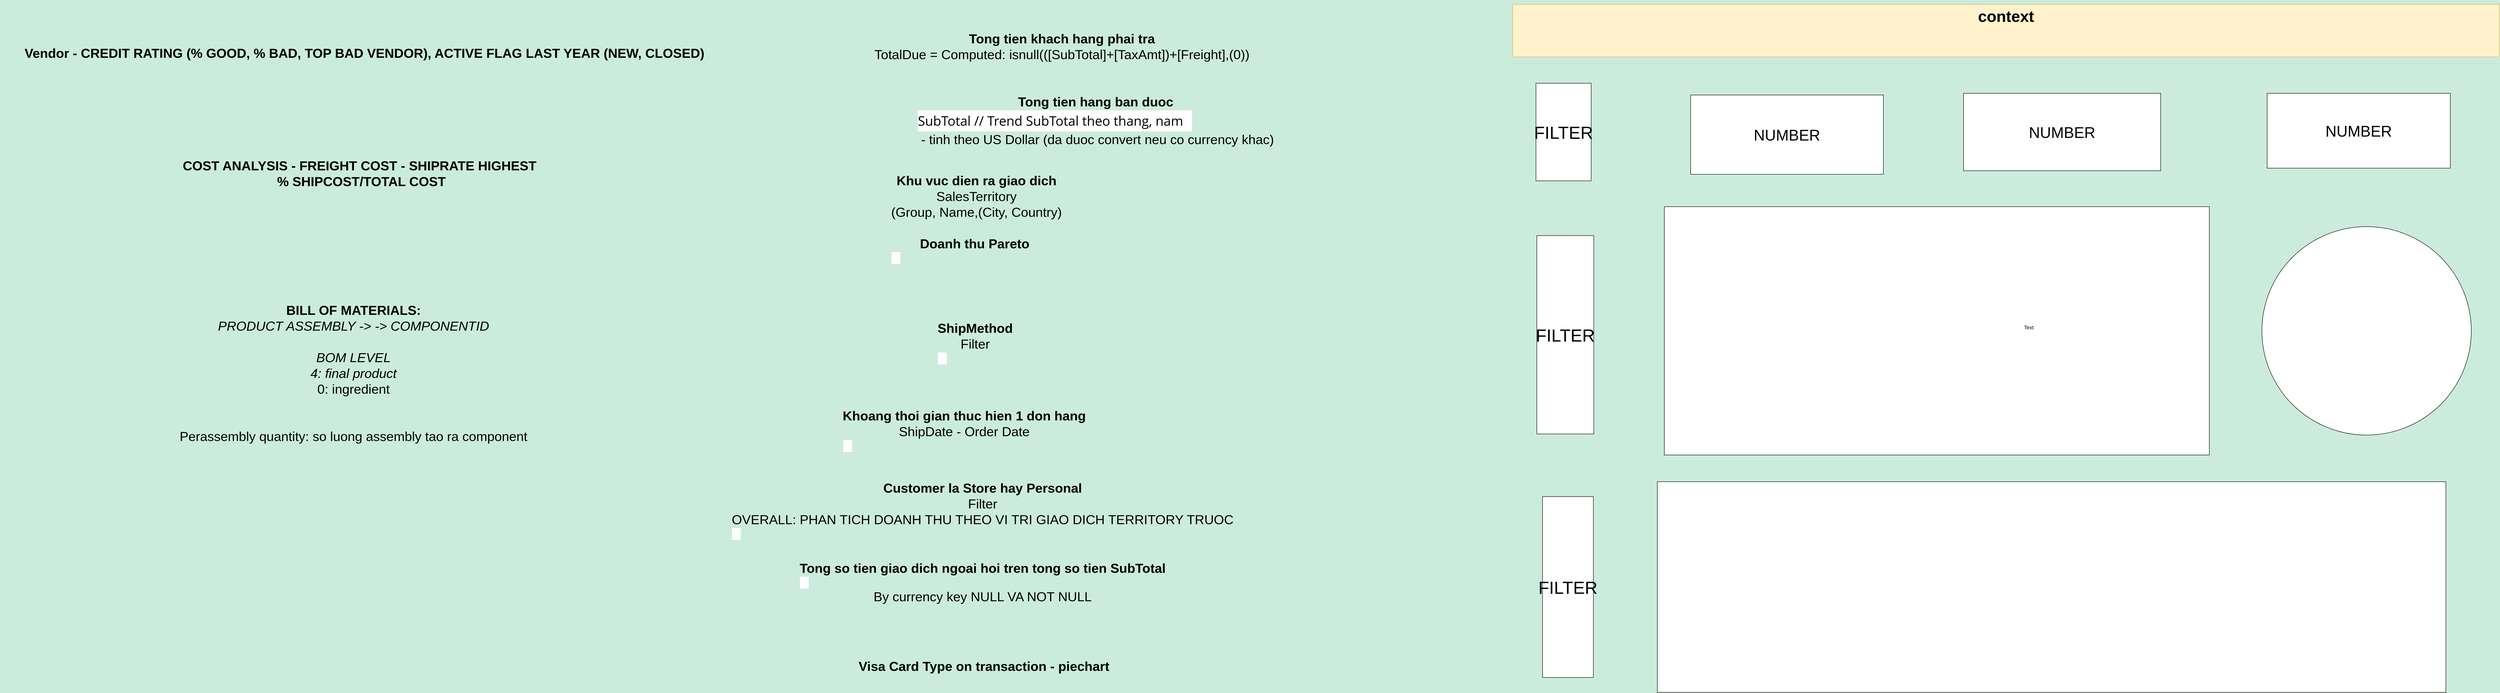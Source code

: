 <mxfile version="21.1.1" type="github">
  <diagram name="Page-1" id="phBHD3n9DO_iW6N9X3no">
    <mxGraphModel dx="8129" dy="1895" grid="0" gridSize="10" guides="1" tooltips="1" connect="1" arrows="1" fold="1" page="1" pageScale="1" pageWidth="2336" pageHeight="1654" background="#cbecdc" math="0" shadow="0">
      <root>
        <mxCell id="0" />
        <mxCell id="1" parent="0" />
        <mxCell id="Lst6nKIbEpCmuowGOIWR-2" value="" style="rounded=0;whiteSpace=wrap;html=1;" vertex="1" parent="1">
          <mxGeometry x="388" y="499" width="1244" height="567" as="geometry" />
        </mxCell>
        <mxCell id="Lst6nKIbEpCmuowGOIWR-4" value="" style="rounded=0;whiteSpace=wrap;html=1;" vertex="1" parent="1">
          <mxGeometry x="372" y="1127" width="1800" height="481" as="geometry" />
        </mxCell>
        <mxCell id="Lst6nKIbEpCmuowGOIWR-7" value="&lt;font style=&quot;font-size: 40px;&quot;&gt;FILTER&lt;/font&gt;" style="rounded=0;whiteSpace=wrap;html=1;" vertex="1" parent="1">
          <mxGeometry x="97" y="565" width="130" height="453" as="geometry" />
        </mxCell>
        <mxCell id="Lst6nKIbEpCmuowGOIWR-8" value="&lt;font style=&quot;font-size: 40px;&quot;&gt;FILTER&lt;/font&gt;" style="rounded=0;whiteSpace=wrap;html=1;" vertex="1" parent="1">
          <mxGeometry x="110" y="1161" width="116" height="413" as="geometry" />
        </mxCell>
        <mxCell id="Lst6nKIbEpCmuowGOIWR-9" value="" style="ellipse;whiteSpace=wrap;html=1;" vertex="1" parent="1">
          <mxGeometry x="1752" y="544.5" width="478" height="476" as="geometry" />
        </mxCell>
        <mxCell id="Lst6nKIbEpCmuowGOIWR-10" value="&lt;font style=&quot;font-size: 35px;&quot;&gt;NUMBER&lt;/font&gt;" style="rounded=0;whiteSpace=wrap;html=1;" vertex="1" parent="1">
          <mxGeometry x="448" y="244" width="440" height="181" as="geometry" />
        </mxCell>
        <mxCell id="Lst6nKIbEpCmuowGOIWR-13" value="&lt;font style=&quot;font-size: 35px;&quot;&gt;NUMBER&lt;/font&gt;" style="rounded=0;whiteSpace=wrap;html=1;" vertex="1" parent="1">
          <mxGeometry x="1071" y="240" width="450" height="177" as="geometry" />
        </mxCell>
        <mxCell id="Lst6nKIbEpCmuowGOIWR-14" value="&lt;font style=&quot;font-size: 35px;&quot;&gt;NUMBER&lt;/font&gt;" style="rounded=0;whiteSpace=wrap;html=1;" vertex="1" parent="1">
          <mxGeometry x="1764" y="240" width="418" height="171" as="geometry" />
        </mxCell>
        <mxCell id="Lst6nKIbEpCmuowGOIWR-15" value="&lt;font style=&quot;font-size: 40px;&quot;&gt;FILTER&lt;/font&gt;" style="rounded=0;whiteSpace=wrap;html=1;" vertex="1" parent="1">
          <mxGeometry x="95" y="217" width="126" height="223" as="geometry" />
        </mxCell>
        <mxCell id="Lst6nKIbEpCmuowGOIWR-16" value="&lt;h1&gt;&lt;font style=&quot;font-size: 36px;&quot;&gt;context&lt;/font&gt;&lt;/h1&gt;" style="text;html=1;strokeColor=#d6b656;fillColor=#fff2cc;spacing=5;spacingTop=-20;whiteSpace=wrap;overflow=hidden;rounded=0;align=center;" vertex="1" parent="1">
          <mxGeometry x="42" y="37" width="2252" height="120" as="geometry" />
        </mxCell>
        <mxCell id="Lst6nKIbEpCmuowGOIWR-17" value="Text" style="text;html=1;strokeColor=none;fillColor=none;align=center;verticalAlign=middle;whiteSpace=wrap;rounded=0;" vertex="1" parent="1">
          <mxGeometry x="1190" y="760" width="60" height="30" as="geometry" />
        </mxCell>
        <mxCell id="Lst6nKIbEpCmuowGOIWR-18" value="&lt;font style=&quot;font-size: 30px;&quot;&gt;&lt;font style=&quot;font-size: 30px;&quot;&gt;&lt;b&gt;Tong tien khach hang phai tra&lt;br&gt;&lt;/b&gt;TotalDue =&amp;nbsp;&lt;/font&gt;Computed: isnull(([SubTotal]+[TaxAmt])+[Freight],(0))&lt;/font&gt;" style="text;html=1;strokeColor=none;fillColor=none;align=center;verticalAlign=middle;whiteSpace=wrap;rounded=0;strokeWidth=28;" vertex="1" parent="1">
          <mxGeometry x="-1619" y="77" width="1264" height="112" as="geometry" />
        </mxCell>
        <mxCell id="Lst6nKIbEpCmuowGOIWR-19" value="&lt;font style=&quot;font-size: 30px;&quot;&gt;&lt;font style=&quot;font-size: 30px;&quot;&gt;&lt;b&gt;Tong tien hang ban duoc&lt;/b&gt;&lt;br&gt;&lt;table style=&quot;margin: 0px; padding: 0px; max-width: 100%; text-align: left; table-layout: auto; border-collapse: collapse; border-spacing: 0px; border: 1px solid rgb(219, 227, 243); font-size: 13px; font-family: &amp;quot;Open Sans&amp;quot;, &amp;quot;Segoe UI&amp;quot;, Arial; background-color: rgb(255, 255, 255);&quot; class=&quot;table&quot;&gt;&lt;tbody style=&quot;margin: 0px; padding: 0px; box-sizing: border-box;&quot;&gt;&lt;tr style=&quot;margin: 0px; padding: 0px; box-sizing: border-box;&quot;&gt;&lt;td style=&quot;margin: 0px; padding: 6px 20px 6px 0px; box-sizing: border-box; border-top: 1px solid rgb(219, 227, 243); border-bottom: 1px solid rgb(219, 227, 243); overflow: hidden; min-width: 20px; vertical-align: top;&quot; rel=&quot;column-full-name&quot;&gt;&lt;font style=&quot;font-size: 30px;&quot;&gt;SubTotal // Trend SubTotal theo thang, nam&lt;/font&gt;&lt;/td&gt;&lt;/tr&gt;&lt;/tbody&gt;&lt;/table&gt;&amp;nbsp;- tinh theo US Dollar (da duoc convert neu co currency khac)&lt;/font&gt;&lt;/font&gt;" style="text;html=1;strokeColor=none;fillColor=none;align=center;verticalAlign=middle;whiteSpace=wrap;rounded=0;strokeWidth=28;" vertex="1" parent="1">
          <mxGeometry x="-1542" y="253" width="1264" height="97" as="geometry" />
        </mxCell>
        <mxCell id="Lst6nKIbEpCmuowGOIWR-20" value="&lt;font style=&quot;font-size: 30px;&quot;&gt;&lt;font style=&quot;font-size: 30px;&quot;&gt;&lt;b&gt;Khu vuc dien ra giao dich&lt;br&gt;&lt;/b&gt;SalesTerritory&lt;br&gt;(Group, Name,(City, Country)&lt;br&gt;&lt;br&gt;&lt;b&gt;Doanh thu Pareto&amp;nbsp;&lt;/b&gt;&lt;br&gt;&lt;table style=&quot;margin: 0px; padding: 0px; max-width: 100%; text-align: left; table-layout: auto; border-collapse: collapse; border-spacing: 0px; border: 1px solid rgb(219, 227, 243); font-size: 13px; font-family: &amp;quot;Open Sans&amp;quot;, &amp;quot;Segoe UI&amp;quot;, Arial; background-color: rgb(255, 255, 255);&quot; class=&quot;table&quot;&gt;&lt;tbody style=&quot;margin: 0px; padding: 0px; box-sizing: border-box;&quot;&gt;&lt;tr style=&quot;margin: 0px; padding: 0px; box-sizing: border-box;&quot;&gt;&lt;td style=&quot;margin: 0px; padding: 6px 20px 6px 0px; box-sizing: border-box; border-top: 1px solid rgb(219, 227, 243); border-bottom: 1px solid rgb(219, 227, 243); overflow: hidden; min-width: 20px; vertical-align: top;&quot; rel=&quot;column-full-name&quot;&gt;&lt;br&gt;&lt;/td&gt;&lt;/tr&gt;&lt;/tbody&gt;&lt;/table&gt;&lt;/font&gt;&lt;/font&gt;" style="text;html=1;strokeColor=none;fillColor=none;align=center;verticalAlign=middle;whiteSpace=wrap;rounded=0;strokeWidth=28;" vertex="1" parent="1">
          <mxGeometry x="-1814" y="470" width="1264" height="112" as="geometry" />
        </mxCell>
        <mxCell id="Lst6nKIbEpCmuowGOIWR-21" value="&lt;font style=&quot;font-size: 30px;&quot;&gt;&lt;font style=&quot;font-size: 30px;&quot;&gt;&lt;b&gt;ShipMethod&lt;br&gt;&lt;/b&gt;Filter&lt;br&gt;&lt;table style=&quot;margin: 0px; padding: 0px; max-width: 100%; text-align: left; table-layout: auto; border-collapse: collapse; border-spacing: 0px; border: 1px solid rgb(219, 227, 243); font-size: 13px; font-family: &amp;quot;Open Sans&amp;quot;, &amp;quot;Segoe UI&amp;quot;, Arial; background-color: rgb(255, 255, 255);&quot; class=&quot;table&quot;&gt;&lt;tbody style=&quot;margin: 0px; padding: 0px; box-sizing: border-box;&quot;&gt;&lt;tr style=&quot;margin: 0px; padding: 0px; box-sizing: border-box;&quot;&gt;&lt;td style=&quot;margin: 0px; padding: 6px 20px 6px 0px; box-sizing: border-box; border-top: 1px solid rgb(219, 227, 243); border-bottom: 1px solid rgb(219, 227, 243); overflow: hidden; min-width: 20px; vertical-align: top;&quot; rel=&quot;column-full-name&quot;&gt;&lt;br&gt;&lt;/td&gt;&lt;/tr&gt;&lt;/tbody&gt;&lt;/table&gt;&lt;/font&gt;&lt;/font&gt;" style="text;html=1;strokeColor=none;fillColor=none;align=center;verticalAlign=middle;whiteSpace=wrap;rounded=0;strokeWidth=28;" vertex="1" parent="1">
          <mxGeometry x="-1817" y="768" width="1264" height="82" as="geometry" />
        </mxCell>
        <mxCell id="Lst6nKIbEpCmuowGOIWR-22" value="&lt;font style=&quot;font-size: 30px;&quot;&gt;&lt;font style=&quot;font-size: 30px;&quot;&gt;&lt;b&gt;Khoang thoi gian thuc hien 1 don hang&lt;br&gt;&lt;/b&gt;ShipDate - Order Date&lt;br&gt;&lt;table style=&quot;margin: 0px; padding: 0px; max-width: 100%; text-align: left; table-layout: auto; border-collapse: collapse; border-spacing: 0px; border: 1px solid rgb(219, 227, 243); font-size: 13px; font-family: &amp;quot;Open Sans&amp;quot;, &amp;quot;Segoe UI&amp;quot;, Arial; background-color: rgb(255, 255, 255);&quot; class=&quot;table&quot;&gt;&lt;tbody style=&quot;margin: 0px; padding: 0px; box-sizing: border-box;&quot;&gt;&lt;tr style=&quot;margin: 0px; padding: 0px; box-sizing: border-box;&quot;&gt;&lt;td style=&quot;margin: 0px; padding: 6px 20px 6px 0px; box-sizing: border-box; border-top: 1px solid rgb(219, 227, 243); border-bottom: 1px solid rgb(219, 227, 243); overflow: hidden; min-width: 20px; vertical-align: top;&quot; rel=&quot;column-full-name&quot;&gt;&lt;br&gt;&lt;/td&gt;&lt;/tr&gt;&lt;/tbody&gt;&lt;/table&gt;&lt;/font&gt;&lt;/font&gt;" style="text;html=1;strokeColor=none;fillColor=none;align=center;verticalAlign=middle;whiteSpace=wrap;rounded=0;strokeWidth=28;" vertex="1" parent="1">
          <mxGeometry x="-1842" y="968" width="1264" height="82" as="geometry" />
        </mxCell>
        <mxCell id="Lst6nKIbEpCmuowGOIWR-23" value="&lt;font style=&quot;font-size: 30px;&quot;&gt;&lt;font style=&quot;font-size: 30px;&quot;&gt;&lt;b&gt;Customer la Store hay Personal&lt;br&gt;&lt;/b&gt;Filter&lt;br&gt;OVERALL: PHAN TICH DOANH THU THEO VI TRI GIAO DICH TERRITORY TRUOC&lt;br&gt;&lt;table style=&quot;margin: 0px; padding: 0px; max-width: 100%; text-align: left; table-layout: auto; border-collapse: collapse; border-spacing: 0px; border: 1px solid rgb(219, 227, 243); font-size: 13px; font-family: &amp;quot;Open Sans&amp;quot;, &amp;quot;Segoe UI&amp;quot;, Arial; background-color: rgb(255, 255, 255);&quot; class=&quot;table&quot;&gt;&lt;tbody style=&quot;margin: 0px; padding: 0px; box-sizing: border-box;&quot;&gt;&lt;tr style=&quot;margin: 0px; padding: 0px; box-sizing: border-box;&quot;&gt;&lt;td style=&quot;margin: 0px; padding: 6px 20px 6px 0px; box-sizing: border-box; border-top: 1px solid rgb(219, 227, 243); border-bottom: 1px solid rgb(219, 227, 243); overflow: hidden; min-width: 20px; vertical-align: top;&quot; rel=&quot;column-full-name&quot;&gt;&lt;br&gt;&lt;/td&gt;&lt;/tr&gt;&lt;/tbody&gt;&lt;/table&gt;&lt;br&gt;&lt;/font&gt;&lt;/font&gt;" style="text;html=1;strokeColor=none;fillColor=none;align=center;verticalAlign=middle;whiteSpace=wrap;rounded=0;strokeWidth=28;" vertex="1" parent="1">
          <mxGeometry x="-1800" y="1169" width="1264" height="82" as="geometry" />
        </mxCell>
        <mxCell id="Lst6nKIbEpCmuowGOIWR-24" value="&lt;font style=&quot;font-size: 30px;&quot;&gt;&lt;font style=&quot;font-size: 30px;&quot;&gt;&lt;b&gt;Tong so tien giao dich ngoai hoi tren tong so tien SubTotal&lt;/b&gt;&lt;br&gt;&lt;table style=&quot;margin: 0px; padding: 0px; max-width: 100%; text-align: left; table-layout: auto; border-collapse: collapse; border-spacing: 0px; border: 1px solid rgb(219, 227, 243); font-size: 13px; font-family: &amp;quot;Open Sans&amp;quot;, &amp;quot;Segoe UI&amp;quot;, Arial; background-color: rgb(255, 255, 255);&quot; class=&quot;table&quot;&gt;&lt;tbody style=&quot;margin: 0px; padding: 0px; box-sizing: border-box;&quot;&gt;&lt;tr style=&quot;margin: 0px; padding: 0px; box-sizing: border-box;&quot;&gt;&lt;td style=&quot;margin: 0px; padding: 6px 20px 6px 0px; box-sizing: border-box; border-top: 1px solid rgb(219, 227, 243); border-bottom: 1px solid rgb(219, 227, 243); overflow: hidden; min-width: 20px; vertical-align: top;&quot; rel=&quot;column-full-name&quot;&gt;&lt;br&gt;&lt;/td&gt;&lt;/tr&gt;&lt;/tbody&gt;&lt;/table&gt;By currency key NULL VA NOT NULL&lt;br&gt;&lt;/font&gt;&lt;/font&gt;" style="text;html=1;strokeColor=none;fillColor=none;align=center;verticalAlign=middle;whiteSpace=wrap;rounded=0;strokeWidth=28;" vertex="1" parent="1">
          <mxGeometry x="-1800" y="1316" width="1264" height="82" as="geometry" />
        </mxCell>
        <mxCell id="Lst6nKIbEpCmuowGOIWR-26" value="&lt;font style=&quot;font-size: 30px;&quot;&gt;&lt;font style=&quot;font-size: 30px;&quot;&gt;&lt;b&gt;Visa Card Type on transaction - piechart&lt;/b&gt;&lt;br&gt;&lt;/font&gt;&lt;/font&gt;" style="text;html=1;strokeColor=none;fillColor=none;align=center;verticalAlign=middle;whiteSpace=wrap;rounded=0;strokeWidth=28;" vertex="1" parent="1">
          <mxGeometry x="-1797" y="1507" width="1264" height="82" as="geometry" />
        </mxCell>
        <mxCell id="Lst6nKIbEpCmuowGOIWR-27" value="&lt;span style=&quot;font-size: 30px;&quot;&gt;&lt;b&gt;Vendor - CREDIT RATING (% GOOD, % BAD, TOP BAD VENDOR), ACTIVE FLAG LAST YEAR (NEW, CLOSED)&lt;/b&gt;&lt;/span&gt;" style="text;html=1;strokeColor=none;fillColor=none;align=center;verticalAlign=middle;whiteSpace=wrap;rounded=0;strokeWidth=28;" vertex="1" parent="1">
          <mxGeometry x="-3386" y="92" width="1614" height="112" as="geometry" />
        </mxCell>
        <mxCell id="Lst6nKIbEpCmuowGOIWR-28" value="&lt;span style=&quot;font-size: 30px;&quot;&gt;&lt;b&gt;COST ANALYSIS - FREIGHT COST - SHIPRATE HIGHEST&amp;nbsp;&lt;br&gt;% SHIPCOST/TOTAL COST&lt;br&gt;&lt;/b&gt;&lt;/span&gt;" style="text;html=1;strokeColor=none;fillColor=none;align=center;verticalAlign=middle;whiteSpace=wrap;rounded=0;strokeWidth=28;" vertex="1" parent="1">
          <mxGeometry x="-3393" y="367" width="1614" height="112" as="geometry" />
        </mxCell>
        <mxCell id="Lst6nKIbEpCmuowGOIWR-29" value="&lt;span style=&quot;font-size: 30px;&quot;&gt;&lt;b&gt;BILL OF MATERIALS:&lt;/b&gt;&lt;br&gt;&lt;i&gt;PRODUCT ASSEMBLY -&amp;gt; -&amp;gt; COMPONENTID&lt;br&gt;&lt;/i&gt;&lt;br&gt;&lt;i&gt;BOM LEVEL&lt;br&gt;4: final product&lt;br&gt;&lt;/i&gt;0: ingredient&lt;br&gt;&lt;br&gt;&lt;br&gt;Perassembly quantity: so luong assembly tao ra component&lt;br&gt;&lt;/span&gt;" style="text;html=1;strokeColor=none;fillColor=none;align=center;verticalAlign=middle;whiteSpace=wrap;rounded=0;strokeWidth=28;" vertex="1" parent="1">
          <mxGeometry x="-3411" y="589" width="1614" height="580" as="geometry" />
        </mxCell>
      </root>
    </mxGraphModel>
  </diagram>
</mxfile>
